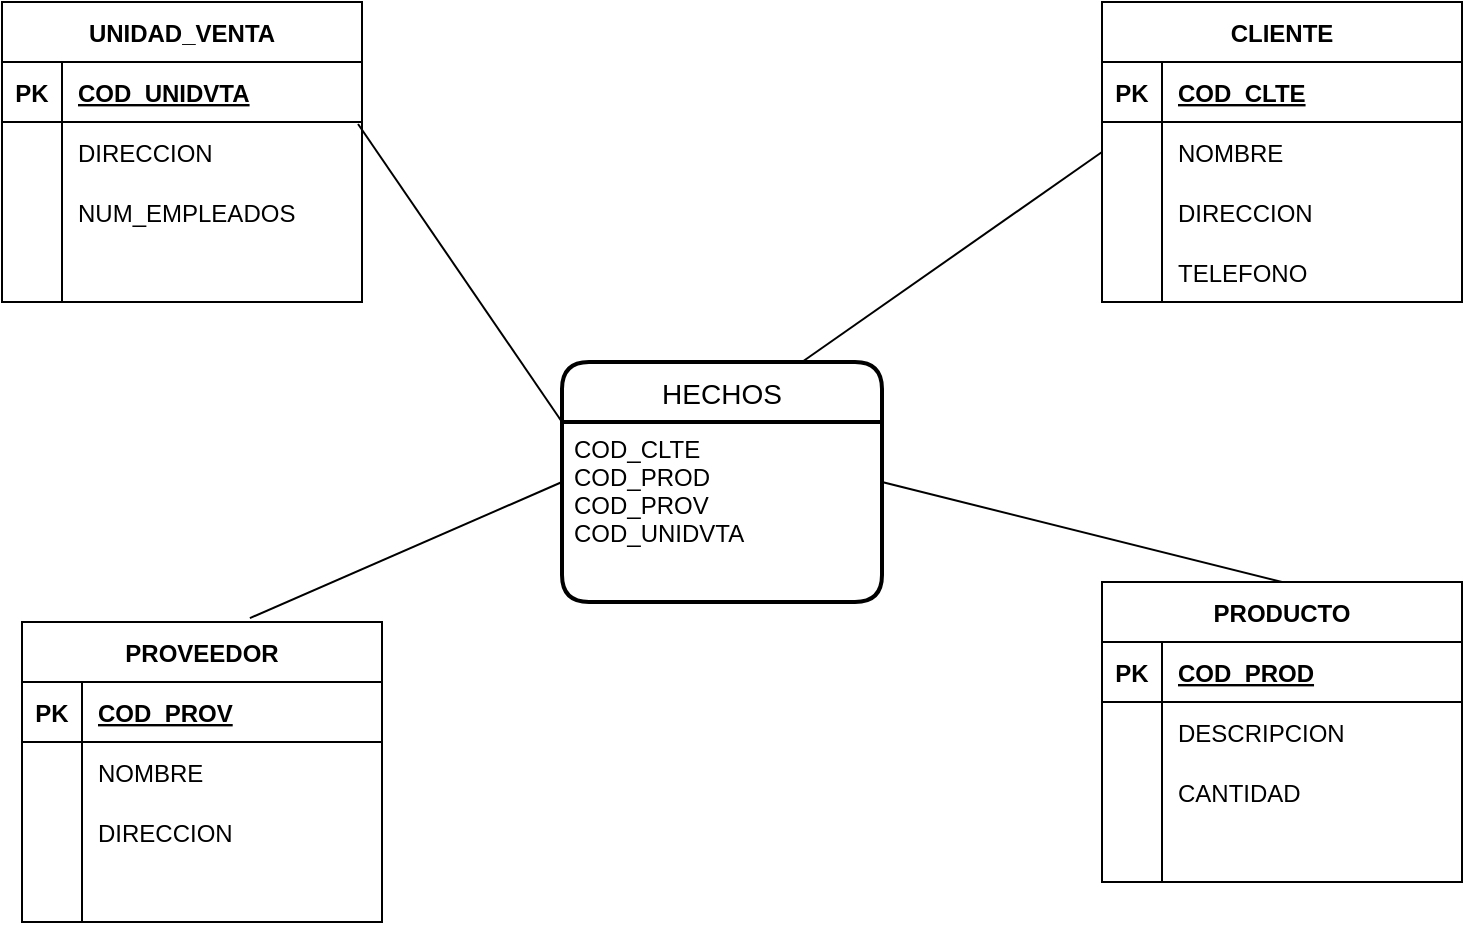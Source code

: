 <mxfile version="20.5.3" type="github">
  <diagram id="az3UE44gSPQZZGJL98Ik" name="Página-1">
    <mxGraphModel dx="1422" dy="794" grid="1" gridSize="10" guides="1" tooltips="1" connect="1" arrows="1" fold="1" page="1" pageScale="1" pageWidth="827" pageHeight="1169" math="0" shadow="0">
      <root>
        <mxCell id="0" />
        <mxCell id="1" parent="0" />
        <mxCell id="AjzlPr3TvSMi7U8EW1xE-14" value="PRODUCTO" style="shape=table;startSize=30;container=1;collapsible=1;childLayout=tableLayout;fixedRows=1;rowLines=0;fontStyle=1;align=center;resizeLast=1;" vertex="1" parent="1">
          <mxGeometry x="600" y="460" width="180" height="150" as="geometry" />
        </mxCell>
        <mxCell id="AjzlPr3TvSMi7U8EW1xE-15" value="" style="shape=tableRow;horizontal=0;startSize=0;swimlaneHead=0;swimlaneBody=0;fillColor=none;collapsible=0;dropTarget=0;points=[[0,0.5],[1,0.5]];portConstraint=eastwest;top=0;left=0;right=0;bottom=1;" vertex="1" parent="AjzlPr3TvSMi7U8EW1xE-14">
          <mxGeometry y="30" width="180" height="30" as="geometry" />
        </mxCell>
        <mxCell id="AjzlPr3TvSMi7U8EW1xE-16" value="PK" style="shape=partialRectangle;connectable=0;fillColor=none;top=0;left=0;bottom=0;right=0;fontStyle=1;overflow=hidden;" vertex="1" parent="AjzlPr3TvSMi7U8EW1xE-15">
          <mxGeometry width="30" height="30" as="geometry">
            <mxRectangle width="30" height="30" as="alternateBounds" />
          </mxGeometry>
        </mxCell>
        <mxCell id="AjzlPr3TvSMi7U8EW1xE-17" value="COD_PROD" style="shape=partialRectangle;connectable=0;fillColor=none;top=0;left=0;bottom=0;right=0;align=left;spacingLeft=6;fontStyle=5;overflow=hidden;" vertex="1" parent="AjzlPr3TvSMi7U8EW1xE-15">
          <mxGeometry x="30" width="150" height="30" as="geometry">
            <mxRectangle width="150" height="30" as="alternateBounds" />
          </mxGeometry>
        </mxCell>
        <mxCell id="AjzlPr3TvSMi7U8EW1xE-18" value="" style="shape=tableRow;horizontal=0;startSize=0;swimlaneHead=0;swimlaneBody=0;fillColor=none;collapsible=0;dropTarget=0;points=[[0,0.5],[1,0.5]];portConstraint=eastwest;top=0;left=0;right=0;bottom=0;" vertex="1" parent="AjzlPr3TvSMi7U8EW1xE-14">
          <mxGeometry y="60" width="180" height="30" as="geometry" />
        </mxCell>
        <mxCell id="AjzlPr3TvSMi7U8EW1xE-19" value="" style="shape=partialRectangle;connectable=0;fillColor=none;top=0;left=0;bottom=0;right=0;editable=1;overflow=hidden;" vertex="1" parent="AjzlPr3TvSMi7U8EW1xE-18">
          <mxGeometry width="30" height="30" as="geometry">
            <mxRectangle width="30" height="30" as="alternateBounds" />
          </mxGeometry>
        </mxCell>
        <mxCell id="AjzlPr3TvSMi7U8EW1xE-20" value="DESCRIPCION" style="shape=partialRectangle;connectable=0;fillColor=none;top=0;left=0;bottom=0;right=0;align=left;spacingLeft=6;overflow=hidden;" vertex="1" parent="AjzlPr3TvSMi7U8EW1xE-18">
          <mxGeometry x="30" width="150" height="30" as="geometry">
            <mxRectangle width="150" height="30" as="alternateBounds" />
          </mxGeometry>
        </mxCell>
        <mxCell id="AjzlPr3TvSMi7U8EW1xE-21" value="" style="shape=tableRow;horizontal=0;startSize=0;swimlaneHead=0;swimlaneBody=0;fillColor=none;collapsible=0;dropTarget=0;points=[[0,0.5],[1,0.5]];portConstraint=eastwest;top=0;left=0;right=0;bottom=0;" vertex="1" parent="AjzlPr3TvSMi7U8EW1xE-14">
          <mxGeometry y="90" width="180" height="30" as="geometry" />
        </mxCell>
        <mxCell id="AjzlPr3TvSMi7U8EW1xE-22" value="" style="shape=partialRectangle;connectable=0;fillColor=none;top=0;left=0;bottom=0;right=0;editable=1;overflow=hidden;" vertex="1" parent="AjzlPr3TvSMi7U8EW1xE-21">
          <mxGeometry width="30" height="30" as="geometry">
            <mxRectangle width="30" height="30" as="alternateBounds" />
          </mxGeometry>
        </mxCell>
        <mxCell id="AjzlPr3TvSMi7U8EW1xE-23" value="CANTIDAD" style="shape=partialRectangle;connectable=0;fillColor=none;top=0;left=0;bottom=0;right=0;align=left;spacingLeft=6;overflow=hidden;" vertex="1" parent="AjzlPr3TvSMi7U8EW1xE-21">
          <mxGeometry x="30" width="150" height="30" as="geometry">
            <mxRectangle width="150" height="30" as="alternateBounds" />
          </mxGeometry>
        </mxCell>
        <mxCell id="AjzlPr3TvSMi7U8EW1xE-24" value="" style="shape=tableRow;horizontal=0;startSize=0;swimlaneHead=0;swimlaneBody=0;fillColor=none;collapsible=0;dropTarget=0;points=[[0,0.5],[1,0.5]];portConstraint=eastwest;top=0;left=0;right=0;bottom=0;" vertex="1" parent="AjzlPr3TvSMi7U8EW1xE-14">
          <mxGeometry y="120" width="180" height="30" as="geometry" />
        </mxCell>
        <mxCell id="AjzlPr3TvSMi7U8EW1xE-25" value="" style="shape=partialRectangle;connectable=0;fillColor=none;top=0;left=0;bottom=0;right=0;editable=1;overflow=hidden;" vertex="1" parent="AjzlPr3TvSMi7U8EW1xE-24">
          <mxGeometry width="30" height="30" as="geometry">
            <mxRectangle width="30" height="30" as="alternateBounds" />
          </mxGeometry>
        </mxCell>
        <mxCell id="AjzlPr3TvSMi7U8EW1xE-26" value="" style="shape=partialRectangle;connectable=0;fillColor=none;top=0;left=0;bottom=0;right=0;align=left;spacingLeft=6;overflow=hidden;" vertex="1" parent="AjzlPr3TvSMi7U8EW1xE-24">
          <mxGeometry x="30" width="150" height="30" as="geometry">
            <mxRectangle width="150" height="30" as="alternateBounds" />
          </mxGeometry>
        </mxCell>
        <mxCell id="AjzlPr3TvSMi7U8EW1xE-27" value="CLIENTE" style="shape=table;startSize=30;container=1;collapsible=1;childLayout=tableLayout;fixedRows=1;rowLines=0;fontStyle=1;align=center;resizeLast=1;" vertex="1" parent="1">
          <mxGeometry x="600" y="170" width="180" height="150" as="geometry" />
        </mxCell>
        <mxCell id="AjzlPr3TvSMi7U8EW1xE-28" value="" style="shape=tableRow;horizontal=0;startSize=0;swimlaneHead=0;swimlaneBody=0;fillColor=none;collapsible=0;dropTarget=0;points=[[0,0.5],[1,0.5]];portConstraint=eastwest;top=0;left=0;right=0;bottom=1;" vertex="1" parent="AjzlPr3TvSMi7U8EW1xE-27">
          <mxGeometry y="30" width="180" height="30" as="geometry" />
        </mxCell>
        <mxCell id="AjzlPr3TvSMi7U8EW1xE-29" value="PK" style="shape=partialRectangle;connectable=0;fillColor=none;top=0;left=0;bottom=0;right=0;fontStyle=1;overflow=hidden;" vertex="1" parent="AjzlPr3TvSMi7U8EW1xE-28">
          <mxGeometry width="30" height="30" as="geometry">
            <mxRectangle width="30" height="30" as="alternateBounds" />
          </mxGeometry>
        </mxCell>
        <mxCell id="AjzlPr3TvSMi7U8EW1xE-30" value="COD_CLTE" style="shape=partialRectangle;connectable=0;fillColor=none;top=0;left=0;bottom=0;right=0;align=left;spacingLeft=6;fontStyle=5;overflow=hidden;" vertex="1" parent="AjzlPr3TvSMi7U8EW1xE-28">
          <mxGeometry x="30" width="150" height="30" as="geometry">
            <mxRectangle width="150" height="30" as="alternateBounds" />
          </mxGeometry>
        </mxCell>
        <mxCell id="AjzlPr3TvSMi7U8EW1xE-31" value="" style="shape=tableRow;horizontal=0;startSize=0;swimlaneHead=0;swimlaneBody=0;fillColor=none;collapsible=0;dropTarget=0;points=[[0,0.5],[1,0.5]];portConstraint=eastwest;top=0;left=0;right=0;bottom=0;" vertex="1" parent="AjzlPr3TvSMi7U8EW1xE-27">
          <mxGeometry y="60" width="180" height="30" as="geometry" />
        </mxCell>
        <mxCell id="AjzlPr3TvSMi7U8EW1xE-32" value="" style="shape=partialRectangle;connectable=0;fillColor=none;top=0;left=0;bottom=0;right=0;editable=1;overflow=hidden;" vertex="1" parent="AjzlPr3TvSMi7U8EW1xE-31">
          <mxGeometry width="30" height="30" as="geometry">
            <mxRectangle width="30" height="30" as="alternateBounds" />
          </mxGeometry>
        </mxCell>
        <mxCell id="AjzlPr3TvSMi7U8EW1xE-33" value="NOMBRE" style="shape=partialRectangle;connectable=0;fillColor=none;top=0;left=0;bottom=0;right=0;align=left;spacingLeft=6;overflow=hidden;" vertex="1" parent="AjzlPr3TvSMi7U8EW1xE-31">
          <mxGeometry x="30" width="150" height="30" as="geometry">
            <mxRectangle width="150" height="30" as="alternateBounds" />
          </mxGeometry>
        </mxCell>
        <mxCell id="AjzlPr3TvSMi7U8EW1xE-34" value="" style="shape=tableRow;horizontal=0;startSize=0;swimlaneHead=0;swimlaneBody=0;fillColor=none;collapsible=0;dropTarget=0;points=[[0,0.5],[1,0.5]];portConstraint=eastwest;top=0;left=0;right=0;bottom=0;" vertex="1" parent="AjzlPr3TvSMi7U8EW1xE-27">
          <mxGeometry y="90" width="180" height="30" as="geometry" />
        </mxCell>
        <mxCell id="AjzlPr3TvSMi7U8EW1xE-35" value="" style="shape=partialRectangle;connectable=0;fillColor=none;top=0;left=0;bottom=0;right=0;editable=1;overflow=hidden;" vertex="1" parent="AjzlPr3TvSMi7U8EW1xE-34">
          <mxGeometry width="30" height="30" as="geometry">
            <mxRectangle width="30" height="30" as="alternateBounds" />
          </mxGeometry>
        </mxCell>
        <mxCell id="AjzlPr3TvSMi7U8EW1xE-36" value="DIRECCION" style="shape=partialRectangle;connectable=0;fillColor=none;top=0;left=0;bottom=0;right=0;align=left;spacingLeft=6;overflow=hidden;" vertex="1" parent="AjzlPr3TvSMi7U8EW1xE-34">
          <mxGeometry x="30" width="150" height="30" as="geometry">
            <mxRectangle width="150" height="30" as="alternateBounds" />
          </mxGeometry>
        </mxCell>
        <mxCell id="AjzlPr3TvSMi7U8EW1xE-37" value="" style="shape=tableRow;horizontal=0;startSize=0;swimlaneHead=0;swimlaneBody=0;fillColor=none;collapsible=0;dropTarget=0;points=[[0,0.5],[1,0.5]];portConstraint=eastwest;top=0;left=0;right=0;bottom=0;" vertex="1" parent="AjzlPr3TvSMi7U8EW1xE-27">
          <mxGeometry y="120" width="180" height="30" as="geometry" />
        </mxCell>
        <mxCell id="AjzlPr3TvSMi7U8EW1xE-38" value="" style="shape=partialRectangle;connectable=0;fillColor=none;top=0;left=0;bottom=0;right=0;editable=1;overflow=hidden;" vertex="1" parent="AjzlPr3TvSMi7U8EW1xE-37">
          <mxGeometry width="30" height="30" as="geometry">
            <mxRectangle width="30" height="30" as="alternateBounds" />
          </mxGeometry>
        </mxCell>
        <mxCell id="AjzlPr3TvSMi7U8EW1xE-39" value="TELEFONO" style="shape=partialRectangle;connectable=0;fillColor=none;top=0;left=0;bottom=0;right=0;align=left;spacingLeft=6;overflow=hidden;" vertex="1" parent="AjzlPr3TvSMi7U8EW1xE-37">
          <mxGeometry x="30" width="150" height="30" as="geometry">
            <mxRectangle width="150" height="30" as="alternateBounds" />
          </mxGeometry>
        </mxCell>
        <mxCell id="AjzlPr3TvSMi7U8EW1xE-40" value="UNIDAD_VENTA" style="shape=table;startSize=30;container=1;collapsible=1;childLayout=tableLayout;fixedRows=1;rowLines=0;fontStyle=1;align=center;resizeLast=1;" vertex="1" parent="1">
          <mxGeometry x="50" y="170" width="180" height="150" as="geometry" />
        </mxCell>
        <mxCell id="AjzlPr3TvSMi7U8EW1xE-41" value="" style="shape=tableRow;horizontal=0;startSize=0;swimlaneHead=0;swimlaneBody=0;fillColor=none;collapsible=0;dropTarget=0;points=[[0,0.5],[1,0.5]];portConstraint=eastwest;top=0;left=0;right=0;bottom=1;" vertex="1" parent="AjzlPr3TvSMi7U8EW1xE-40">
          <mxGeometry y="30" width="180" height="30" as="geometry" />
        </mxCell>
        <mxCell id="AjzlPr3TvSMi7U8EW1xE-42" value="PK" style="shape=partialRectangle;connectable=0;fillColor=none;top=0;left=0;bottom=0;right=0;fontStyle=1;overflow=hidden;" vertex="1" parent="AjzlPr3TvSMi7U8EW1xE-41">
          <mxGeometry width="30" height="30" as="geometry">
            <mxRectangle width="30" height="30" as="alternateBounds" />
          </mxGeometry>
        </mxCell>
        <mxCell id="AjzlPr3TvSMi7U8EW1xE-43" value="COD_UNIDVTA" style="shape=partialRectangle;connectable=0;fillColor=none;top=0;left=0;bottom=0;right=0;align=left;spacingLeft=6;fontStyle=5;overflow=hidden;" vertex="1" parent="AjzlPr3TvSMi7U8EW1xE-41">
          <mxGeometry x="30" width="150" height="30" as="geometry">
            <mxRectangle width="150" height="30" as="alternateBounds" />
          </mxGeometry>
        </mxCell>
        <mxCell id="AjzlPr3TvSMi7U8EW1xE-44" value="" style="shape=tableRow;horizontal=0;startSize=0;swimlaneHead=0;swimlaneBody=0;fillColor=none;collapsible=0;dropTarget=0;points=[[0,0.5],[1,0.5]];portConstraint=eastwest;top=0;left=0;right=0;bottom=0;" vertex="1" parent="AjzlPr3TvSMi7U8EW1xE-40">
          <mxGeometry y="60" width="180" height="30" as="geometry" />
        </mxCell>
        <mxCell id="AjzlPr3TvSMi7U8EW1xE-45" value="" style="shape=partialRectangle;connectable=0;fillColor=none;top=0;left=0;bottom=0;right=0;editable=1;overflow=hidden;" vertex="1" parent="AjzlPr3TvSMi7U8EW1xE-44">
          <mxGeometry width="30" height="30" as="geometry">
            <mxRectangle width="30" height="30" as="alternateBounds" />
          </mxGeometry>
        </mxCell>
        <mxCell id="AjzlPr3TvSMi7U8EW1xE-46" value="DIRECCION" style="shape=partialRectangle;connectable=0;fillColor=none;top=0;left=0;bottom=0;right=0;align=left;spacingLeft=6;overflow=hidden;" vertex="1" parent="AjzlPr3TvSMi7U8EW1xE-44">
          <mxGeometry x="30" width="150" height="30" as="geometry">
            <mxRectangle width="150" height="30" as="alternateBounds" />
          </mxGeometry>
        </mxCell>
        <mxCell id="AjzlPr3TvSMi7U8EW1xE-47" value="" style="shape=tableRow;horizontal=0;startSize=0;swimlaneHead=0;swimlaneBody=0;fillColor=none;collapsible=0;dropTarget=0;points=[[0,0.5],[1,0.5]];portConstraint=eastwest;top=0;left=0;right=0;bottom=0;" vertex="1" parent="AjzlPr3TvSMi7U8EW1xE-40">
          <mxGeometry y="90" width="180" height="30" as="geometry" />
        </mxCell>
        <mxCell id="AjzlPr3TvSMi7U8EW1xE-48" value="" style="shape=partialRectangle;connectable=0;fillColor=none;top=0;left=0;bottom=0;right=0;editable=1;overflow=hidden;" vertex="1" parent="AjzlPr3TvSMi7U8EW1xE-47">
          <mxGeometry width="30" height="30" as="geometry">
            <mxRectangle width="30" height="30" as="alternateBounds" />
          </mxGeometry>
        </mxCell>
        <mxCell id="AjzlPr3TvSMi7U8EW1xE-49" value="NUM_EMPLEADOS" style="shape=partialRectangle;connectable=0;fillColor=none;top=0;left=0;bottom=0;right=0;align=left;spacingLeft=6;overflow=hidden;" vertex="1" parent="AjzlPr3TvSMi7U8EW1xE-47">
          <mxGeometry x="30" width="150" height="30" as="geometry">
            <mxRectangle width="150" height="30" as="alternateBounds" />
          </mxGeometry>
        </mxCell>
        <mxCell id="AjzlPr3TvSMi7U8EW1xE-50" value="" style="shape=tableRow;horizontal=0;startSize=0;swimlaneHead=0;swimlaneBody=0;fillColor=none;collapsible=0;dropTarget=0;points=[[0,0.5],[1,0.5]];portConstraint=eastwest;top=0;left=0;right=0;bottom=0;" vertex="1" parent="AjzlPr3TvSMi7U8EW1xE-40">
          <mxGeometry y="120" width="180" height="30" as="geometry" />
        </mxCell>
        <mxCell id="AjzlPr3TvSMi7U8EW1xE-51" value="" style="shape=partialRectangle;connectable=0;fillColor=none;top=0;left=0;bottom=0;right=0;editable=1;overflow=hidden;" vertex="1" parent="AjzlPr3TvSMi7U8EW1xE-50">
          <mxGeometry width="30" height="30" as="geometry">
            <mxRectangle width="30" height="30" as="alternateBounds" />
          </mxGeometry>
        </mxCell>
        <mxCell id="AjzlPr3TvSMi7U8EW1xE-52" value="" style="shape=partialRectangle;connectable=0;fillColor=none;top=0;left=0;bottom=0;right=0;align=left;spacingLeft=6;overflow=hidden;" vertex="1" parent="AjzlPr3TvSMi7U8EW1xE-50">
          <mxGeometry x="30" width="150" height="30" as="geometry">
            <mxRectangle width="150" height="30" as="alternateBounds" />
          </mxGeometry>
        </mxCell>
        <mxCell id="AjzlPr3TvSMi7U8EW1xE-53" value="PROVEEDOR" style="shape=table;startSize=30;container=1;collapsible=1;childLayout=tableLayout;fixedRows=1;rowLines=0;fontStyle=1;align=center;resizeLast=1;" vertex="1" parent="1">
          <mxGeometry x="60" y="480" width="180" height="150" as="geometry" />
        </mxCell>
        <mxCell id="AjzlPr3TvSMi7U8EW1xE-54" value="" style="shape=tableRow;horizontal=0;startSize=0;swimlaneHead=0;swimlaneBody=0;fillColor=none;collapsible=0;dropTarget=0;points=[[0,0.5],[1,0.5]];portConstraint=eastwest;top=0;left=0;right=0;bottom=1;" vertex="1" parent="AjzlPr3TvSMi7U8EW1xE-53">
          <mxGeometry y="30" width="180" height="30" as="geometry" />
        </mxCell>
        <mxCell id="AjzlPr3TvSMi7U8EW1xE-55" value="PK" style="shape=partialRectangle;connectable=0;fillColor=none;top=0;left=0;bottom=0;right=0;fontStyle=1;overflow=hidden;" vertex="1" parent="AjzlPr3TvSMi7U8EW1xE-54">
          <mxGeometry width="30" height="30" as="geometry">
            <mxRectangle width="30" height="30" as="alternateBounds" />
          </mxGeometry>
        </mxCell>
        <mxCell id="AjzlPr3TvSMi7U8EW1xE-56" value="COD_PROV" style="shape=partialRectangle;connectable=0;fillColor=none;top=0;left=0;bottom=0;right=0;align=left;spacingLeft=6;fontStyle=5;overflow=hidden;" vertex="1" parent="AjzlPr3TvSMi7U8EW1xE-54">
          <mxGeometry x="30" width="150" height="30" as="geometry">
            <mxRectangle width="150" height="30" as="alternateBounds" />
          </mxGeometry>
        </mxCell>
        <mxCell id="AjzlPr3TvSMi7U8EW1xE-57" value="" style="shape=tableRow;horizontal=0;startSize=0;swimlaneHead=0;swimlaneBody=0;fillColor=none;collapsible=0;dropTarget=0;points=[[0,0.5],[1,0.5]];portConstraint=eastwest;top=0;left=0;right=0;bottom=0;" vertex="1" parent="AjzlPr3TvSMi7U8EW1xE-53">
          <mxGeometry y="60" width="180" height="30" as="geometry" />
        </mxCell>
        <mxCell id="AjzlPr3TvSMi7U8EW1xE-58" value="" style="shape=partialRectangle;connectable=0;fillColor=none;top=0;left=0;bottom=0;right=0;editable=1;overflow=hidden;" vertex="1" parent="AjzlPr3TvSMi7U8EW1xE-57">
          <mxGeometry width="30" height="30" as="geometry">
            <mxRectangle width="30" height="30" as="alternateBounds" />
          </mxGeometry>
        </mxCell>
        <mxCell id="AjzlPr3TvSMi7U8EW1xE-59" value="NOMBRE" style="shape=partialRectangle;connectable=0;fillColor=none;top=0;left=0;bottom=0;right=0;align=left;spacingLeft=6;overflow=hidden;" vertex="1" parent="AjzlPr3TvSMi7U8EW1xE-57">
          <mxGeometry x="30" width="150" height="30" as="geometry">
            <mxRectangle width="150" height="30" as="alternateBounds" />
          </mxGeometry>
        </mxCell>
        <mxCell id="AjzlPr3TvSMi7U8EW1xE-60" value="" style="shape=tableRow;horizontal=0;startSize=0;swimlaneHead=0;swimlaneBody=0;fillColor=none;collapsible=0;dropTarget=0;points=[[0,0.5],[1,0.5]];portConstraint=eastwest;top=0;left=0;right=0;bottom=0;" vertex="1" parent="AjzlPr3TvSMi7U8EW1xE-53">
          <mxGeometry y="90" width="180" height="30" as="geometry" />
        </mxCell>
        <mxCell id="AjzlPr3TvSMi7U8EW1xE-61" value="" style="shape=partialRectangle;connectable=0;fillColor=none;top=0;left=0;bottom=0;right=0;editable=1;overflow=hidden;" vertex="1" parent="AjzlPr3TvSMi7U8EW1xE-60">
          <mxGeometry width="30" height="30" as="geometry">
            <mxRectangle width="30" height="30" as="alternateBounds" />
          </mxGeometry>
        </mxCell>
        <mxCell id="AjzlPr3TvSMi7U8EW1xE-62" value="DIRECCION" style="shape=partialRectangle;connectable=0;fillColor=none;top=0;left=0;bottom=0;right=0;align=left;spacingLeft=6;overflow=hidden;" vertex="1" parent="AjzlPr3TvSMi7U8EW1xE-60">
          <mxGeometry x="30" width="150" height="30" as="geometry">
            <mxRectangle width="150" height="30" as="alternateBounds" />
          </mxGeometry>
        </mxCell>
        <mxCell id="AjzlPr3TvSMi7U8EW1xE-63" value="" style="shape=tableRow;horizontal=0;startSize=0;swimlaneHead=0;swimlaneBody=0;fillColor=none;collapsible=0;dropTarget=0;points=[[0,0.5],[1,0.5]];portConstraint=eastwest;top=0;left=0;right=0;bottom=0;" vertex="1" parent="AjzlPr3TvSMi7U8EW1xE-53">
          <mxGeometry y="120" width="180" height="30" as="geometry" />
        </mxCell>
        <mxCell id="AjzlPr3TvSMi7U8EW1xE-64" value="" style="shape=partialRectangle;connectable=0;fillColor=none;top=0;left=0;bottom=0;right=0;editable=1;overflow=hidden;" vertex="1" parent="AjzlPr3TvSMi7U8EW1xE-63">
          <mxGeometry width="30" height="30" as="geometry">
            <mxRectangle width="30" height="30" as="alternateBounds" />
          </mxGeometry>
        </mxCell>
        <mxCell id="AjzlPr3TvSMi7U8EW1xE-65" value="" style="shape=partialRectangle;connectable=0;fillColor=none;top=0;left=0;bottom=0;right=0;align=left;spacingLeft=6;overflow=hidden;" vertex="1" parent="AjzlPr3TvSMi7U8EW1xE-63">
          <mxGeometry x="30" width="150" height="30" as="geometry">
            <mxRectangle width="150" height="30" as="alternateBounds" />
          </mxGeometry>
        </mxCell>
        <mxCell id="AjzlPr3TvSMi7U8EW1xE-66" value="HECHOS" style="swimlane;childLayout=stackLayout;horizontal=1;startSize=30;horizontalStack=0;rounded=1;fontSize=14;fontStyle=0;strokeWidth=2;resizeParent=0;resizeLast=1;shadow=0;dashed=0;align=center;" vertex="1" parent="1">
          <mxGeometry x="330" y="350" width="160" height="120" as="geometry" />
        </mxCell>
        <mxCell id="AjzlPr3TvSMi7U8EW1xE-67" value="COD_CLTE&#xa;COD_PROD&#xa;COD_PROV&#xa;COD_UNIDVTA" style="align=left;strokeColor=none;fillColor=none;spacingLeft=4;fontSize=12;verticalAlign=top;resizable=0;rotatable=0;part=1;" vertex="1" parent="AjzlPr3TvSMi7U8EW1xE-66">
          <mxGeometry y="30" width="160" height="90" as="geometry" />
        </mxCell>
        <mxCell id="AjzlPr3TvSMi7U8EW1xE-69" value="" style="endArrow=none;html=1;rounded=0;entryX=0;entryY=0.5;entryDx=0;entryDy=0;exitX=0.75;exitY=0;exitDx=0;exitDy=0;" edge="1" parent="1" source="AjzlPr3TvSMi7U8EW1xE-66" target="AjzlPr3TvSMi7U8EW1xE-31">
          <mxGeometry relative="1" as="geometry">
            <mxPoint x="330" y="410" as="sourcePoint" />
            <mxPoint x="490" y="410" as="targetPoint" />
          </mxGeometry>
        </mxCell>
        <mxCell id="AjzlPr3TvSMi7U8EW1xE-71" value="" style="endArrow=none;html=1;rounded=0;entryX=0.633;entryY=-0.013;entryDx=0;entryDy=0;entryPerimeter=0;" edge="1" parent="1" target="AjzlPr3TvSMi7U8EW1xE-53">
          <mxGeometry relative="1" as="geometry">
            <mxPoint x="330" y="410" as="sourcePoint" />
            <mxPoint x="490" y="410" as="targetPoint" />
          </mxGeometry>
        </mxCell>
        <mxCell id="AjzlPr3TvSMi7U8EW1xE-72" value="" style="endArrow=none;html=1;rounded=0;exitX=0.5;exitY=0;exitDx=0;exitDy=0;" edge="1" parent="1" source="AjzlPr3TvSMi7U8EW1xE-14">
          <mxGeometry relative="1" as="geometry">
            <mxPoint x="330" y="410" as="sourcePoint" />
            <mxPoint x="490" y="410" as="targetPoint" />
          </mxGeometry>
        </mxCell>
        <mxCell id="AjzlPr3TvSMi7U8EW1xE-73" value="" style="endArrow=none;html=1;rounded=0;exitX=0;exitY=0;exitDx=0;exitDy=0;entryX=0.989;entryY=0.033;entryDx=0;entryDy=0;entryPerimeter=0;" edge="1" parent="1" source="AjzlPr3TvSMi7U8EW1xE-67" target="AjzlPr3TvSMi7U8EW1xE-44">
          <mxGeometry relative="1" as="geometry">
            <mxPoint x="330" y="410" as="sourcePoint" />
            <mxPoint x="490" y="410" as="targetPoint" />
          </mxGeometry>
        </mxCell>
      </root>
    </mxGraphModel>
  </diagram>
</mxfile>
